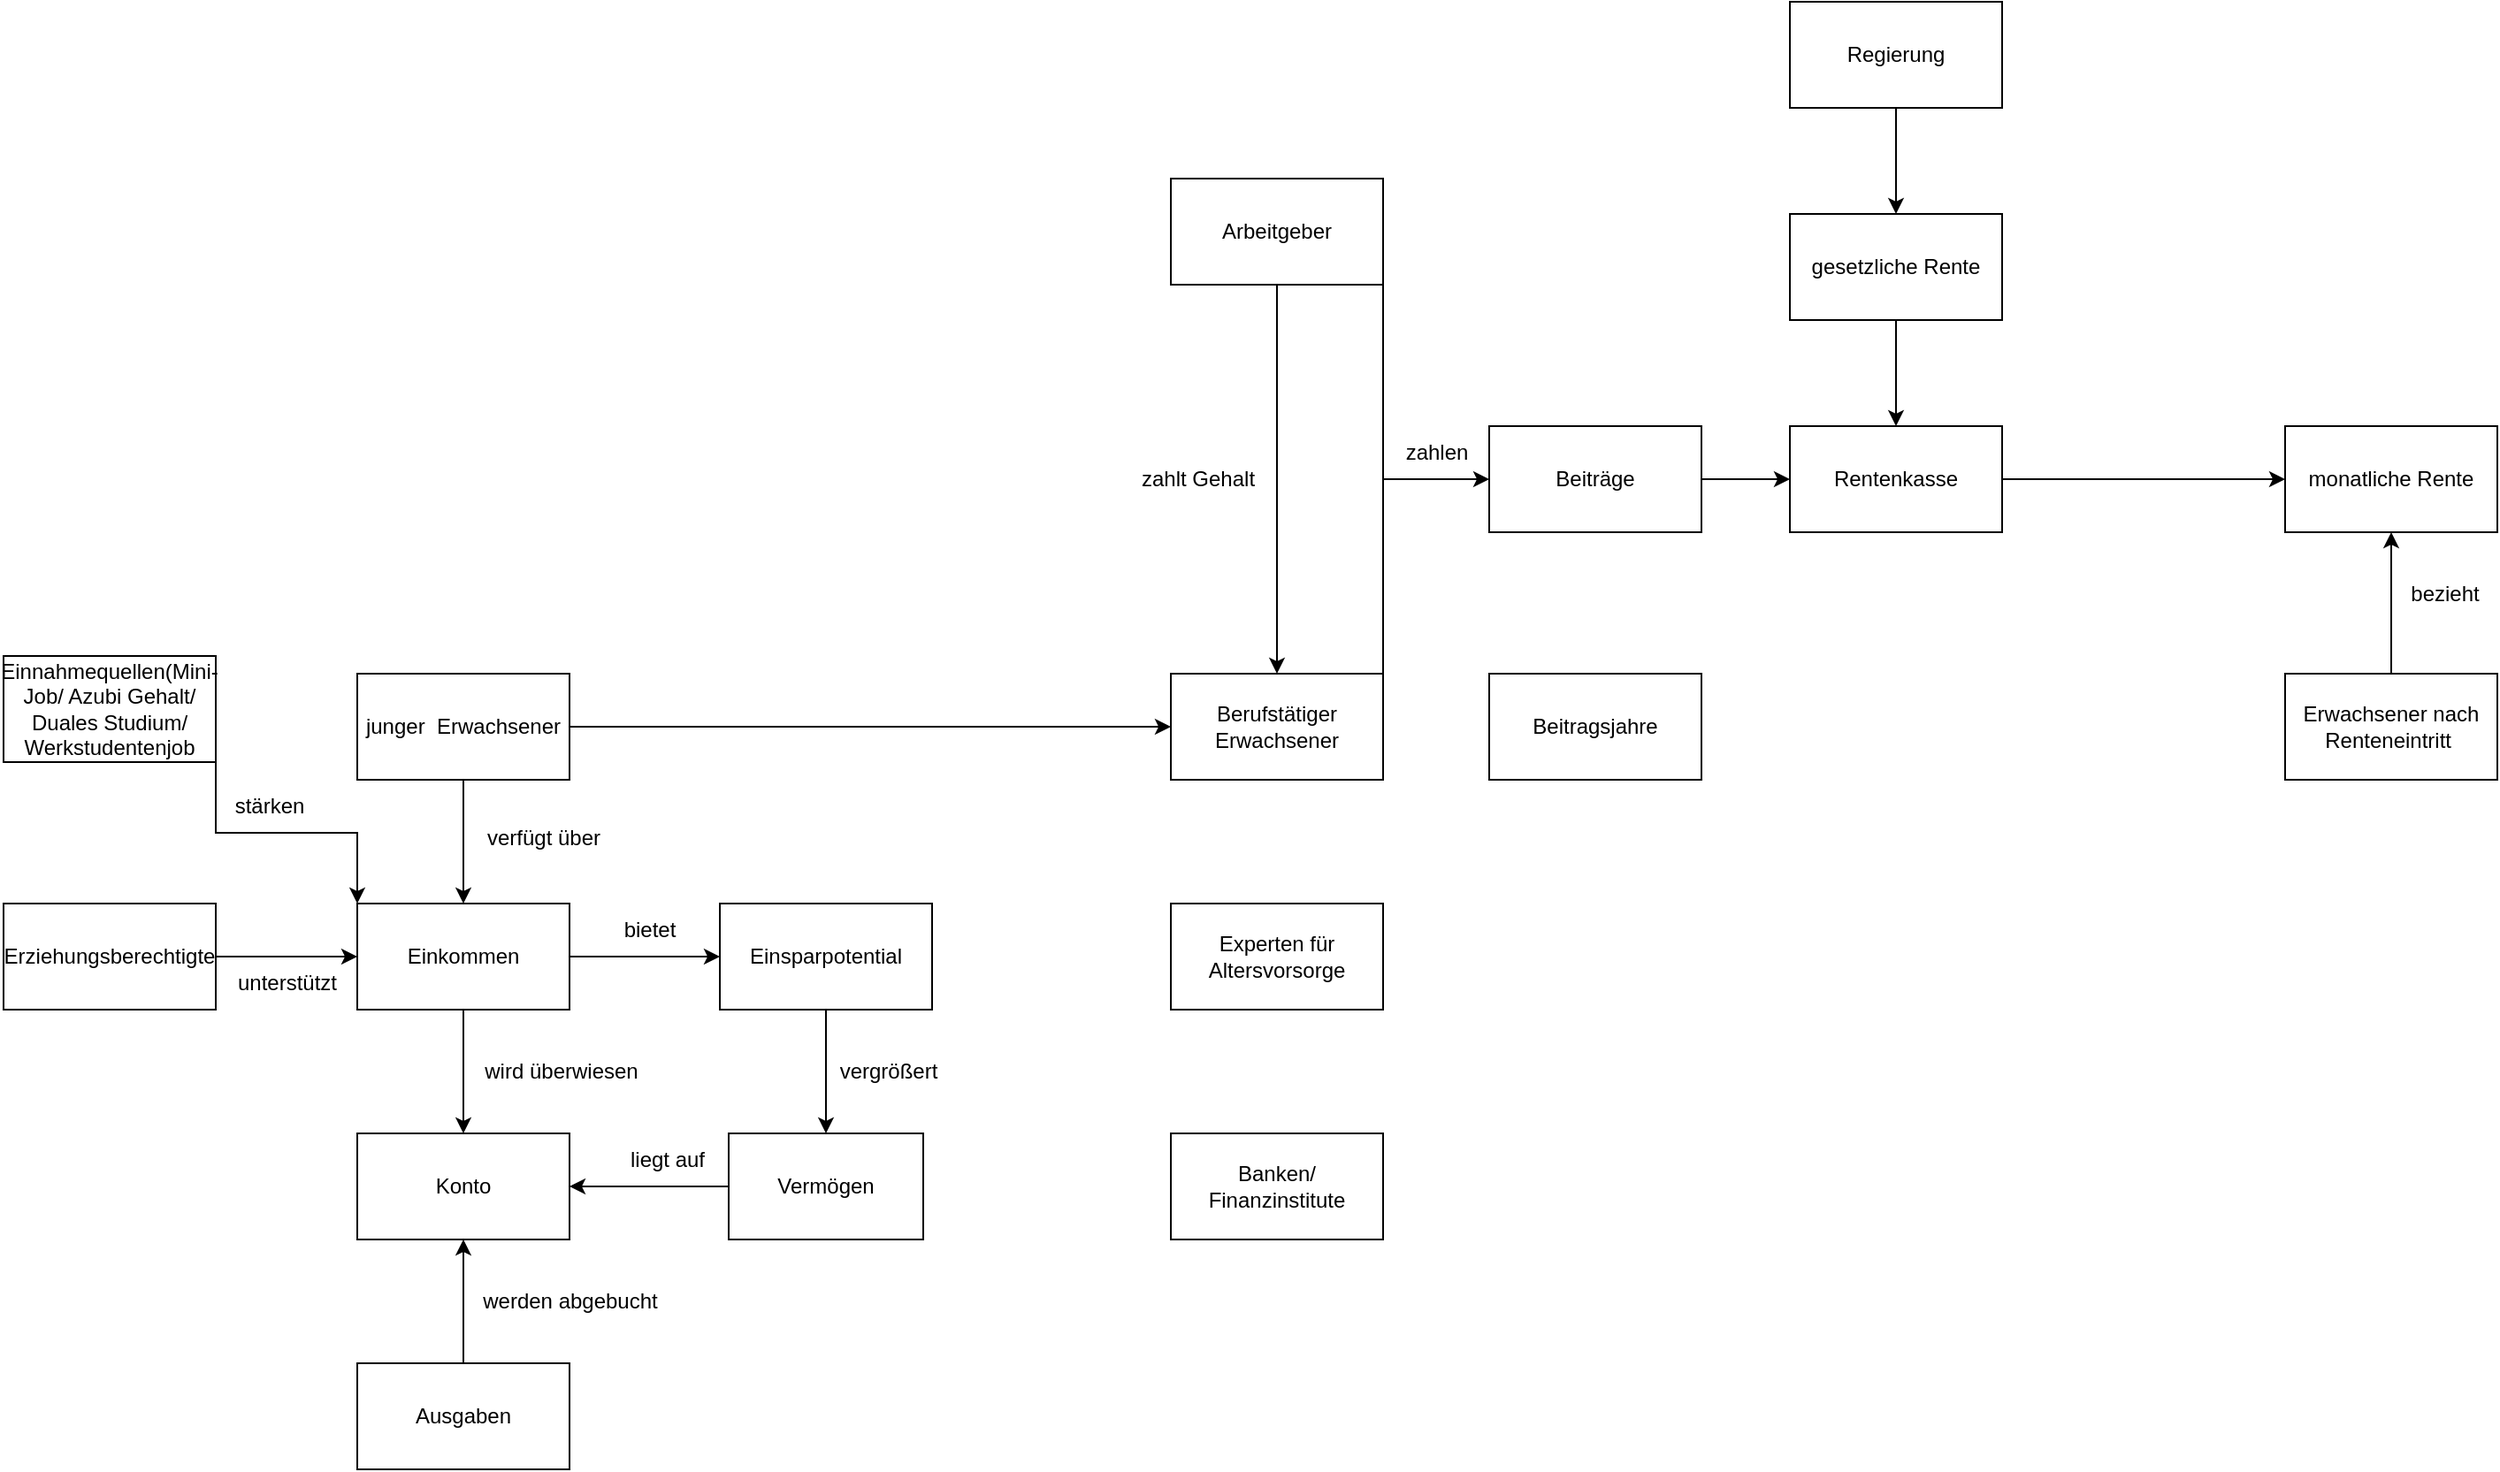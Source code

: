 <mxfile version="22.1.0" type="github" pages="2">
  <diagram name="Seite-1" id="ENAJYbIRS-xXc1mgkytJ">
    <mxGraphModel dx="2190" dy="1976" grid="1" gridSize="10" guides="1" tooltips="1" connect="1" arrows="1" fold="1" page="1" pageScale="1" pageWidth="827" pageHeight="1169" math="0" shadow="0">
      <root>
        <mxCell id="0" />
        <mxCell id="1" parent="0" />
        <mxCell id="arLHDuDE0b5QU5cqxFCX-22" style="edgeStyle=orthogonalEdgeStyle;rounded=0;orthogonalLoop=1;jettySize=auto;html=1;exitX=0.5;exitY=1;exitDx=0;exitDy=0;entryX=0.5;entryY=0;entryDx=0;entryDy=0;" edge="1" parent="1" source="n1qS0zIj6DiD3Kzll4mF-1" target="arLHDuDE0b5QU5cqxFCX-5">
          <mxGeometry relative="1" as="geometry" />
        </mxCell>
        <mxCell id="arLHDuDE0b5QU5cqxFCX-44" style="edgeStyle=orthogonalEdgeStyle;rounded=0;orthogonalLoop=1;jettySize=auto;html=1;exitX=1;exitY=0.5;exitDx=0;exitDy=0;entryX=0;entryY=0.5;entryDx=0;entryDy=0;" edge="1" parent="1" source="n1qS0zIj6DiD3Kzll4mF-1" target="arLHDuDE0b5QU5cqxFCX-27">
          <mxGeometry relative="1" as="geometry" />
        </mxCell>
        <mxCell id="n1qS0zIj6DiD3Kzll4mF-1" value="junger &amp;nbsp;Erwachsener" style="rounded=0;whiteSpace=wrap;html=1;" vertex="1" parent="1">
          <mxGeometry y="360" width="120" height="60" as="geometry" />
        </mxCell>
        <mxCell id="arLHDuDE0b5QU5cqxFCX-41" value="" style="edgeStyle=orthogonalEdgeStyle;rounded=0;orthogonalLoop=1;jettySize=auto;html=1;" edge="1" parent="1" source="n1qS0zIj6DiD3Kzll4mF-2" target="n1qS0zIj6DiD3Kzll4mF-5">
          <mxGeometry relative="1" as="geometry" />
        </mxCell>
        <mxCell id="n1qS0zIj6DiD3Kzll4mF-2" value="Regierung&lt;br&gt;" style="rounded=0;whiteSpace=wrap;html=1;" vertex="1" parent="1">
          <mxGeometry x="810" y="-20" width="120" height="60" as="geometry" />
        </mxCell>
        <mxCell id="arLHDuDE0b5QU5cqxFCX-28" value="" style="edgeStyle=orthogonalEdgeStyle;rounded=0;orthogonalLoop=1;jettySize=auto;html=1;" edge="1" parent="1" source="n1qS0zIj6DiD3Kzll4mF-3" target="arLHDuDE0b5QU5cqxFCX-27">
          <mxGeometry relative="1" as="geometry" />
        </mxCell>
        <mxCell id="n1qS0zIj6DiD3Kzll4mF-3" value="Arbeitgeber" style="rounded=0;whiteSpace=wrap;html=1;" vertex="1" parent="1">
          <mxGeometry x="460" y="80" width="120" height="60" as="geometry" />
        </mxCell>
        <mxCell id="n1qS0zIj6DiD3Kzll4mF-4" value="Banken/ Finanzinstitute" style="rounded=0;whiteSpace=wrap;html=1;" vertex="1" parent="1">
          <mxGeometry x="460" y="620" width="120" height="60" as="geometry" />
        </mxCell>
        <mxCell id="arLHDuDE0b5QU5cqxFCX-40" value="" style="edgeStyle=orthogonalEdgeStyle;rounded=0;orthogonalLoop=1;jettySize=auto;html=1;" edge="1" parent="1" source="n1qS0zIj6DiD3Kzll4mF-5" target="n1qS0zIj6DiD3Kzll4mF-6">
          <mxGeometry relative="1" as="geometry" />
        </mxCell>
        <mxCell id="n1qS0zIj6DiD3Kzll4mF-5" value="gesetzliche Rente" style="rounded=0;whiteSpace=wrap;html=1;" vertex="1" parent="1">
          <mxGeometry x="810" y="100" width="120" height="60" as="geometry" />
        </mxCell>
        <mxCell id="arLHDuDE0b5QU5cqxFCX-39" style="edgeStyle=orthogonalEdgeStyle;rounded=0;orthogonalLoop=1;jettySize=auto;html=1;exitX=1;exitY=0.5;exitDx=0;exitDy=0;entryX=0;entryY=0.5;entryDx=0;entryDy=0;" edge="1" parent="1" source="n1qS0zIj6DiD3Kzll4mF-6" target="n1qS0zIj6DiD3Kzll4mF-8">
          <mxGeometry relative="1" as="geometry" />
        </mxCell>
        <mxCell id="n1qS0zIj6DiD3Kzll4mF-6" value="Rentenkasse" style="rounded=0;whiteSpace=wrap;html=1;" vertex="1" parent="1">
          <mxGeometry x="810" y="220" width="120" height="60" as="geometry" />
        </mxCell>
        <mxCell id="arLHDuDE0b5QU5cqxFCX-38" style="edgeStyle=orthogonalEdgeStyle;rounded=0;orthogonalLoop=1;jettySize=auto;html=1;exitX=1;exitY=0.5;exitDx=0;exitDy=0;entryX=0;entryY=0.5;entryDx=0;entryDy=0;" edge="1" parent="1" source="n1qS0zIj6DiD3Kzll4mF-7" target="n1qS0zIj6DiD3Kzll4mF-6">
          <mxGeometry relative="1" as="geometry" />
        </mxCell>
        <mxCell id="n1qS0zIj6DiD3Kzll4mF-7" value="Beiträge" style="rounded=0;whiteSpace=wrap;html=1;" vertex="1" parent="1">
          <mxGeometry x="640" y="220" width="120" height="60" as="geometry" />
        </mxCell>
        <mxCell id="n1qS0zIj6DiD3Kzll4mF-8" value="monatliche Rente" style="rounded=0;whiteSpace=wrap;html=1;" vertex="1" parent="1">
          <mxGeometry x="1090" y="220" width="120" height="60" as="geometry" />
        </mxCell>
        <mxCell id="n1qS0zIj6DiD3Kzll4mF-10" value="Beitragsjahre" style="rounded=0;whiteSpace=wrap;html=1;" vertex="1" parent="1">
          <mxGeometry x="640" y="360" width="120" height="60" as="geometry" />
        </mxCell>
        <mxCell id="arLHDuDE0b5QU5cqxFCX-42" style="edgeStyle=orthogonalEdgeStyle;rounded=0;orthogonalLoop=1;jettySize=auto;html=1;exitX=0.5;exitY=0;exitDx=0;exitDy=0;entryX=0.5;entryY=1;entryDx=0;entryDy=0;" edge="1" parent="1" source="n1qS0zIj6DiD3Kzll4mF-11" target="n1qS0zIj6DiD3Kzll4mF-8">
          <mxGeometry relative="1" as="geometry" />
        </mxCell>
        <mxCell id="n1qS0zIj6DiD3Kzll4mF-11" value="Erwachsener nach Renteneintritt&amp;nbsp;" style="rounded=0;whiteSpace=wrap;html=1;" vertex="1" parent="1">
          <mxGeometry x="1090" y="360" width="120" height="60" as="geometry" />
        </mxCell>
        <mxCell id="arLHDuDE0b5QU5cqxFCX-1" value="Experten für Altersvorsorge" style="rounded=0;whiteSpace=wrap;html=1;" vertex="1" parent="1">
          <mxGeometry x="460" y="490" width="120" height="60" as="geometry" />
        </mxCell>
        <mxCell id="arLHDuDE0b5QU5cqxFCX-2" value="Konto" style="rounded=0;whiteSpace=wrap;html=1;" vertex="1" parent="1">
          <mxGeometry y="620" width="120" height="60" as="geometry" />
        </mxCell>
        <mxCell id="arLHDuDE0b5QU5cqxFCX-10" value="" style="edgeStyle=orthogonalEdgeStyle;rounded=0;orthogonalLoop=1;jettySize=auto;html=1;" edge="1" parent="1" source="arLHDuDE0b5QU5cqxFCX-3" target="arLHDuDE0b5QU5cqxFCX-2">
          <mxGeometry relative="1" as="geometry" />
        </mxCell>
        <mxCell id="arLHDuDE0b5QU5cqxFCX-3" value="Ausgaben" style="rounded=0;whiteSpace=wrap;html=1;" vertex="1" parent="1">
          <mxGeometry y="750" width="120" height="60" as="geometry" />
        </mxCell>
        <mxCell id="arLHDuDE0b5QU5cqxFCX-20" value="" style="edgeStyle=orthogonalEdgeStyle;rounded=0;orthogonalLoop=1;jettySize=auto;html=1;" edge="1" parent="1" source="arLHDuDE0b5QU5cqxFCX-4" target="arLHDuDE0b5QU5cqxFCX-16">
          <mxGeometry relative="1" as="geometry" />
        </mxCell>
        <mxCell id="arLHDuDE0b5QU5cqxFCX-4" value="Einsparpotential" style="rounded=0;whiteSpace=wrap;html=1;" vertex="1" parent="1">
          <mxGeometry x="205" y="490" width="120" height="60" as="geometry" />
        </mxCell>
        <mxCell id="arLHDuDE0b5QU5cqxFCX-14" style="edgeStyle=orthogonalEdgeStyle;rounded=0;orthogonalLoop=1;jettySize=auto;html=1;exitX=0.5;exitY=1;exitDx=0;exitDy=0;entryX=0.5;entryY=0;entryDx=0;entryDy=0;" edge="1" parent="1" source="arLHDuDE0b5QU5cqxFCX-5" target="arLHDuDE0b5QU5cqxFCX-2">
          <mxGeometry relative="1" as="geometry" />
        </mxCell>
        <mxCell id="arLHDuDE0b5QU5cqxFCX-25" value="" style="edgeStyle=orthogonalEdgeStyle;rounded=0;orthogonalLoop=1;jettySize=auto;html=1;" edge="1" parent="1" source="arLHDuDE0b5QU5cqxFCX-5" target="arLHDuDE0b5QU5cqxFCX-4">
          <mxGeometry relative="1" as="geometry" />
        </mxCell>
        <mxCell id="arLHDuDE0b5QU5cqxFCX-5" value="Einkommen" style="rounded=0;whiteSpace=wrap;html=1;" vertex="1" parent="1">
          <mxGeometry y="490" width="120" height="60" as="geometry" />
        </mxCell>
        <mxCell id="arLHDuDE0b5QU5cqxFCX-7" value="verfügt über" style="text;html=1;align=center;verticalAlign=middle;resizable=0;points=[];autosize=1;strokeColor=none;fillColor=none;" vertex="1" parent="1">
          <mxGeometry x="60" y="438" width="90" height="30" as="geometry" />
        </mxCell>
        <mxCell id="arLHDuDE0b5QU5cqxFCX-9" value="wird überwiesen" style="text;html=1;align=center;verticalAlign=middle;resizable=0;points=[];autosize=1;strokeColor=none;fillColor=none;" vertex="1" parent="1">
          <mxGeometry x="60" y="569.5" width="110" height="30" as="geometry" />
        </mxCell>
        <mxCell id="arLHDuDE0b5QU5cqxFCX-15" value="werden abgebucht" style="text;html=1;align=center;verticalAlign=middle;resizable=0;points=[];autosize=1;strokeColor=none;fillColor=none;" vertex="1" parent="1">
          <mxGeometry x="60" y="700" width="120" height="30" as="geometry" />
        </mxCell>
        <mxCell id="arLHDuDE0b5QU5cqxFCX-18" value="" style="edgeStyle=orthogonalEdgeStyle;rounded=0;orthogonalLoop=1;jettySize=auto;html=1;" edge="1" parent="1" source="arLHDuDE0b5QU5cqxFCX-16" target="arLHDuDE0b5QU5cqxFCX-2">
          <mxGeometry relative="1" as="geometry" />
        </mxCell>
        <mxCell id="arLHDuDE0b5QU5cqxFCX-16" value="Vermögen" style="rounded=0;whiteSpace=wrap;html=1;" vertex="1" parent="1">
          <mxGeometry x="210" y="620" width="110" height="60" as="geometry" />
        </mxCell>
        <mxCell id="arLHDuDE0b5QU5cqxFCX-23" value="" style="edgeStyle=orthogonalEdgeStyle;rounded=0;orthogonalLoop=1;jettySize=auto;html=1;" edge="1" parent="1" source="arLHDuDE0b5QU5cqxFCX-17" target="arLHDuDE0b5QU5cqxFCX-5">
          <mxGeometry relative="1" as="geometry" />
        </mxCell>
        <mxCell id="arLHDuDE0b5QU5cqxFCX-17" value="Erziehungsberechtigte" style="rounded=0;whiteSpace=wrap;html=1;" vertex="1" parent="1">
          <mxGeometry x="-200" y="490" width="120" height="60" as="geometry" />
        </mxCell>
        <mxCell id="arLHDuDE0b5QU5cqxFCX-19" value="liegt auf" style="text;html=1;align=center;verticalAlign=middle;resizable=0;points=[];autosize=1;strokeColor=none;fillColor=none;" vertex="1" parent="1">
          <mxGeometry x="140" y="620" width="70" height="30" as="geometry" />
        </mxCell>
        <mxCell id="arLHDuDE0b5QU5cqxFCX-21" value="vergrößert" style="text;html=1;align=center;verticalAlign=middle;resizable=0;points=[];autosize=1;strokeColor=none;fillColor=none;" vertex="1" parent="1">
          <mxGeometry x="260" y="569.5" width="80" height="30" as="geometry" />
        </mxCell>
        <mxCell id="arLHDuDE0b5QU5cqxFCX-24" value="unterstützt" style="text;html=1;align=center;verticalAlign=middle;resizable=0;points=[];autosize=1;strokeColor=none;fillColor=none;" vertex="1" parent="1">
          <mxGeometry x="-80" y="520" width="80" height="30" as="geometry" />
        </mxCell>
        <mxCell id="arLHDuDE0b5QU5cqxFCX-26" value="bietet" style="text;html=1;align=center;verticalAlign=middle;resizable=0;points=[];autosize=1;strokeColor=none;fillColor=none;" vertex="1" parent="1">
          <mxGeometry x="140" y="490" width="50" height="30" as="geometry" />
        </mxCell>
        <mxCell id="arLHDuDE0b5QU5cqxFCX-33" style="edgeStyle=orthogonalEdgeStyle;rounded=0;orthogonalLoop=1;jettySize=auto;html=1;exitX=1;exitY=0.5;exitDx=0;exitDy=0;entryX=0;entryY=0.5;entryDx=0;entryDy=0;" edge="1" parent="1" source="arLHDuDE0b5QU5cqxFCX-27" target="n1qS0zIj6DiD3Kzll4mF-7">
          <mxGeometry relative="1" as="geometry">
            <Array as="points">
              <mxPoint x="580" y="250" />
            </Array>
          </mxGeometry>
        </mxCell>
        <mxCell id="arLHDuDE0b5QU5cqxFCX-27" value="Berufstätiger Erwachsener" style="rounded=0;whiteSpace=wrap;html=1;" vertex="1" parent="1">
          <mxGeometry x="460" y="360" width="120" height="60" as="geometry" />
        </mxCell>
        <mxCell id="arLHDuDE0b5QU5cqxFCX-30" style="edgeStyle=orthogonalEdgeStyle;rounded=0;orthogonalLoop=1;jettySize=auto;html=1;exitX=1;exitY=1;exitDx=0;exitDy=0;entryX=0;entryY=0;entryDx=0;entryDy=0;" edge="1" parent="1" source="arLHDuDE0b5QU5cqxFCX-29" target="arLHDuDE0b5QU5cqxFCX-5">
          <mxGeometry relative="1" as="geometry" />
        </mxCell>
        <mxCell id="arLHDuDE0b5QU5cqxFCX-29" value="Einnahmequellen(Mini-Job/ Azubi Gehalt/ Duales Studium/ Werkstudentenjob" style="rounded=0;whiteSpace=wrap;html=1;" vertex="1" parent="1">
          <mxGeometry x="-200" y="350" width="120" height="60" as="geometry" />
        </mxCell>
        <mxCell id="arLHDuDE0b5QU5cqxFCX-31" value="stärken" style="text;html=1;align=center;verticalAlign=middle;resizable=0;points=[];autosize=1;strokeColor=none;fillColor=none;" vertex="1" parent="1">
          <mxGeometry x="-80" y="420" width="60" height="30" as="geometry" />
        </mxCell>
        <mxCell id="arLHDuDE0b5QU5cqxFCX-32" value="zahlt Gehalt" style="text;html=1;align=center;verticalAlign=middle;resizable=0;points=[];autosize=1;strokeColor=none;fillColor=none;" vertex="1" parent="1">
          <mxGeometry x="430" y="235" width="90" height="30" as="geometry" />
        </mxCell>
        <mxCell id="arLHDuDE0b5QU5cqxFCX-36" value="" style="endArrow=none;html=1;rounded=0;exitX=1;exitY=1;exitDx=0;exitDy=0;" edge="1" parent="1" source="n1qS0zIj6DiD3Kzll4mF-3">
          <mxGeometry width="50" height="50" relative="1" as="geometry">
            <mxPoint x="580" y="210" as="sourcePoint" />
            <mxPoint x="580" y="250" as="targetPoint" />
          </mxGeometry>
        </mxCell>
        <mxCell id="arLHDuDE0b5QU5cqxFCX-37" value="zahlen" style="text;html=1;align=center;verticalAlign=middle;resizable=0;points=[];autosize=1;strokeColor=none;fillColor=none;" vertex="1" parent="1">
          <mxGeometry x="580" y="220" width="60" height="30" as="geometry" />
        </mxCell>
        <mxCell id="arLHDuDE0b5QU5cqxFCX-43" value="bezieht" style="text;html=1;align=center;verticalAlign=middle;resizable=0;points=[];autosize=1;strokeColor=none;fillColor=none;" vertex="1" parent="1">
          <mxGeometry x="1150" y="300" width="60" height="30" as="geometry" />
        </mxCell>
      </root>
    </mxGraphModel>
  </diagram>
  <diagram id="U68ZtrmKi3x4wbGx5Vmt" name="Seite-2">
    <mxGraphModel dx="954" dy="565" grid="1" gridSize="10" guides="1" tooltips="1" connect="1" arrows="1" fold="1" page="1" pageScale="1" pageWidth="827" pageHeight="1169" math="0" shadow="0">
      <root>
        <mxCell id="0" />
        <mxCell id="1" parent="0" />
      </root>
    </mxGraphModel>
  </diagram>
</mxfile>
